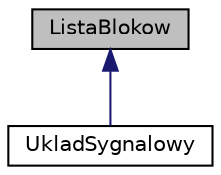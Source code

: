 digraph G
{
  edge [fontname="Helvetica",fontsize="10",labelfontname="Helvetica",labelfontsize="10"];
  node [fontname="Helvetica",fontsize="10",shape=record];
  Node1 [label="ListaBlokow",height=0.2,width=0.4,color="black", fillcolor="grey75", style="filled" fontcolor="black"];
  Node1 -> Node2 [dir="back",color="midnightblue",fontsize="10",style="solid",fontname="Helvetica"];
  Node2 [label="UkladSygnalowy",height=0.2,width=0.4,color="black", fillcolor="white", style="filled",URL="$class_uklad_sygnalowy.html",tooltip="Modeluje układ przetwarzający sygnał"];
}
